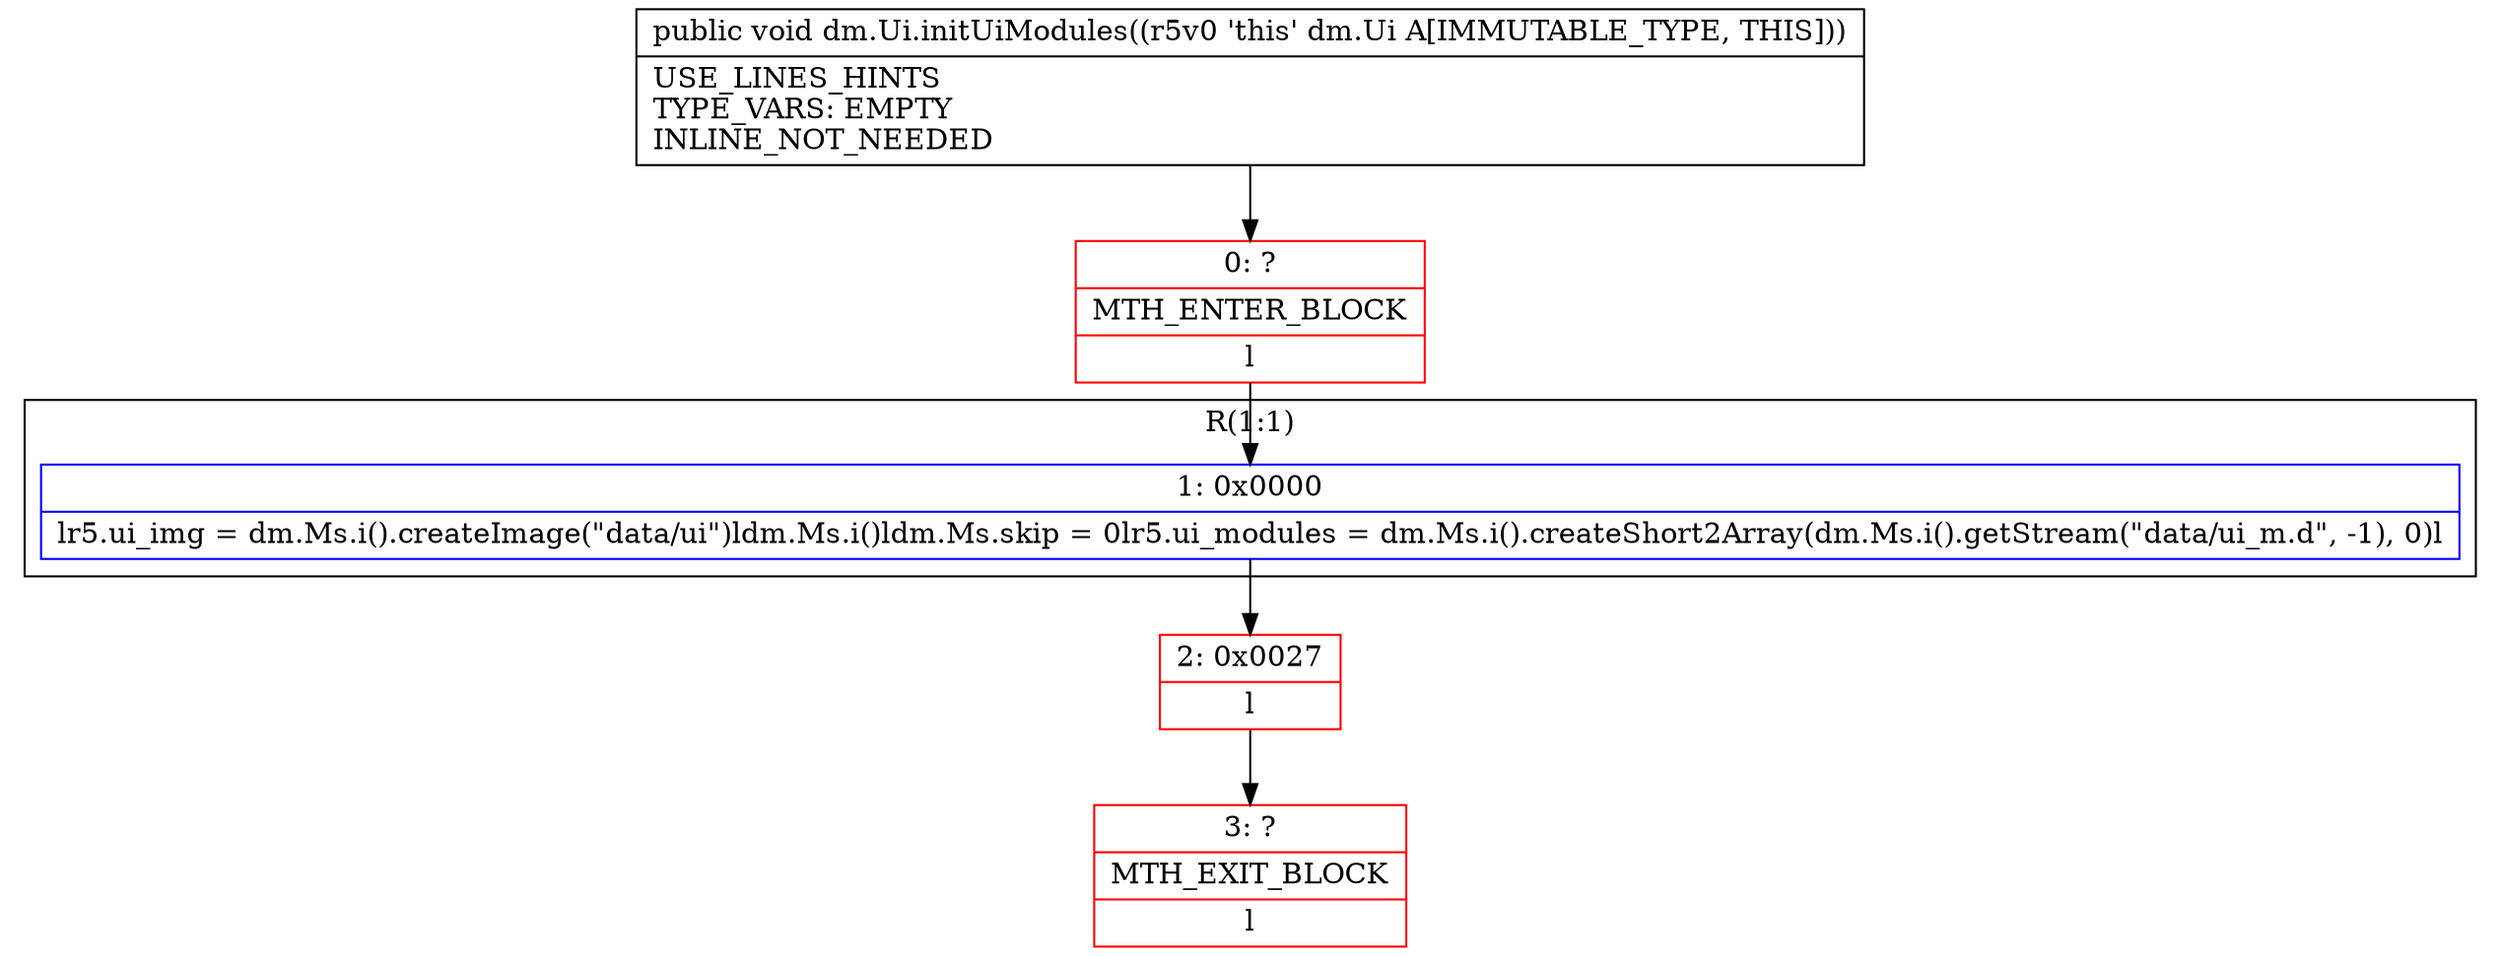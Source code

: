 digraph "CFG fordm.Ui.initUiModules()V" {
subgraph cluster_Region_615604859 {
label = "R(1:1)";
node [shape=record,color=blue];
Node_1 [shape=record,label="{1\:\ 0x0000|lr5.ui_img = dm.Ms.i().createImage(\"data\/ui\")ldm.Ms.i()ldm.Ms.skip = 0lr5.ui_modules = dm.Ms.i().createShort2Array(dm.Ms.i().getStream(\"data\/ui_m.d\", \-1), 0)l}"];
}
Node_0 [shape=record,color=red,label="{0\:\ ?|MTH_ENTER_BLOCK\l|l}"];
Node_2 [shape=record,color=red,label="{2\:\ 0x0027|l}"];
Node_3 [shape=record,color=red,label="{3\:\ ?|MTH_EXIT_BLOCK\l|l}"];
MethodNode[shape=record,label="{public void dm.Ui.initUiModules((r5v0 'this' dm.Ui A[IMMUTABLE_TYPE, THIS]))  | USE_LINES_HINTS\lTYPE_VARS: EMPTY\lINLINE_NOT_NEEDED\l}"];
MethodNode -> Node_0;
Node_1 -> Node_2;
Node_0 -> Node_1;
Node_2 -> Node_3;
}

